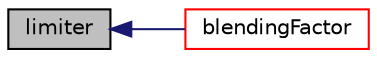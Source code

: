 digraph "limiter"
{
  bgcolor="transparent";
  edge [fontname="Helvetica",fontsize="10",labelfontname="Helvetica",labelfontsize="10"];
  node [fontname="Helvetica",fontsize="10",shape=record];
  rankdir="LR";
  Node43 [label="limiter",height=0.2,width=0.4,color="black", fillcolor="grey75", style="filled", fontcolor="black"];
  Node43 -> Node44 [dir="back",color="midnightblue",fontsize="10",style="solid",fontname="Helvetica"];
  Node44 [label="blendingFactor",height=0.2,width=0.4,color="red",URL="$a23793.html#a04e8a7d5e7e25e7b04e427a68885ab2b",tooltip="Return the face-based blending factor. "];
}

